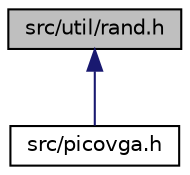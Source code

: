 digraph "src/util/rand.h"
{
 // LATEX_PDF_SIZE
  edge [fontname="Helvetica",fontsize="10",labelfontname="Helvetica",labelfontsize="10"];
  node [fontname="Helvetica",fontsize="10",shape=record];
  Node1 [label="src/util/rand.h",height=0.2,width=0.4,color="black", fillcolor="grey75", style="filled", fontcolor="black",tooltip="Random number generator."];
  Node1 -> Node2 [dir="back",color="midnightblue",fontsize="10",style="solid",fontname="Helvetica"];
  Node2 [label="src/picovga.h",height=0.2,width=0.4,color="black", fillcolor="white", style="filled",URL="$picovga_8h.html",tooltip="Global common definitions."];
}
